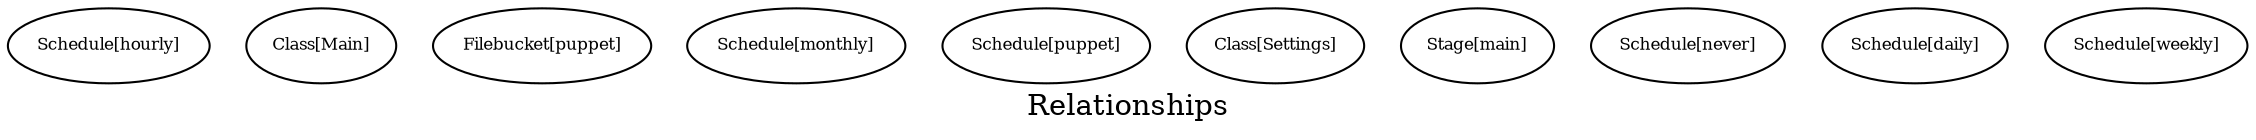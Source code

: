 digraph Relationships {
    label = "Relationships"
    "Schedule[hourly]" [
        fontsize = 8,
        label = "Schedule[hourly]"
    ]

    "Class[Main]" [
        fontsize = 8,
        label = "Class[Main]"
    ]

    "Filebucket[puppet]" [
        fontsize = 8,
        label = "Filebucket[puppet]"
    ]

    "Schedule[monthly]" [
        fontsize = 8,
        label = "Schedule[monthly]"
    ]

    "Schedule[puppet]" [
        fontsize = 8,
        label = "Schedule[puppet]"
    ]

    "Class[Settings]" [
        fontsize = 8,
        label = "Class[Settings]"
    ]

    "Stage[main]" [
        fontsize = 8,
        label = "Stage[main]"
    ]

    "Schedule[never]" [
        fontsize = 8,
        label = "Schedule[never]"
    ]

    "Schedule[daily]" [
        fontsize = 8,
        label = "Schedule[daily]"
    ]

    "Schedule[weekly]" [
        fontsize = 8,
        label = "Schedule[weekly]"
    ]

}
